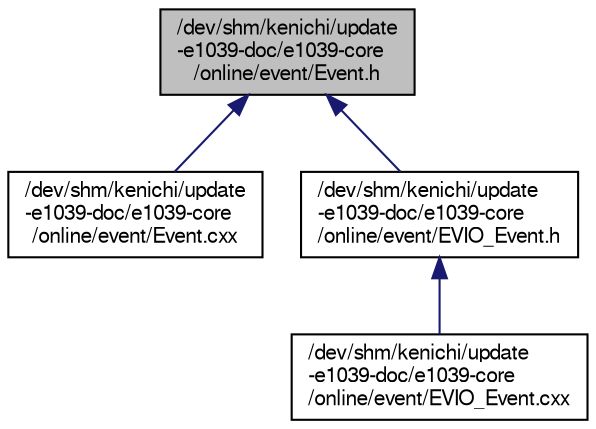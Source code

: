 digraph "/dev/shm/kenichi/update-e1039-doc/e1039-core/online/event/Event.h"
{
  bgcolor="transparent";
  edge [fontname="FreeSans",fontsize="10",labelfontname="FreeSans",labelfontsize="10"];
  node [fontname="FreeSans",fontsize="10",shape=record];
  Node1 [label="/dev/shm/kenichi/update\l-e1039-doc/e1039-core\l/online/event/Event.h",height=0.2,width=0.4,color="black", fillcolor="grey75", style="filled" fontcolor="black"];
  Node1 -> Node2 [dir="back",color="midnightblue",fontsize="10",style="solid",fontname="FreeSans"];
  Node2 [label="/dev/shm/kenichi/update\l-e1039-doc/e1039-core\l/online/event/Event.cxx",height=0.2,width=0.4,color="black",URL="$d7/d14/Event_8cxx.html"];
  Node1 -> Node3 [dir="back",color="midnightblue",fontsize="10",style="solid",fontname="FreeSans"];
  Node3 [label="/dev/shm/kenichi/update\l-e1039-doc/e1039-core\l/online/event/EVIO_Event.h",height=0.2,width=0.4,color="black",URL="$d3/dea/EVIO__Event_8h.html"];
  Node3 -> Node4 [dir="back",color="midnightblue",fontsize="10",style="solid",fontname="FreeSans"];
  Node4 [label="/dev/shm/kenichi/update\l-e1039-doc/e1039-core\l/online/event/EVIO_Event.cxx",height=0.2,width=0.4,color="black",URL="$dd/d1f/EVIO__Event_8cxx.html"];
}
